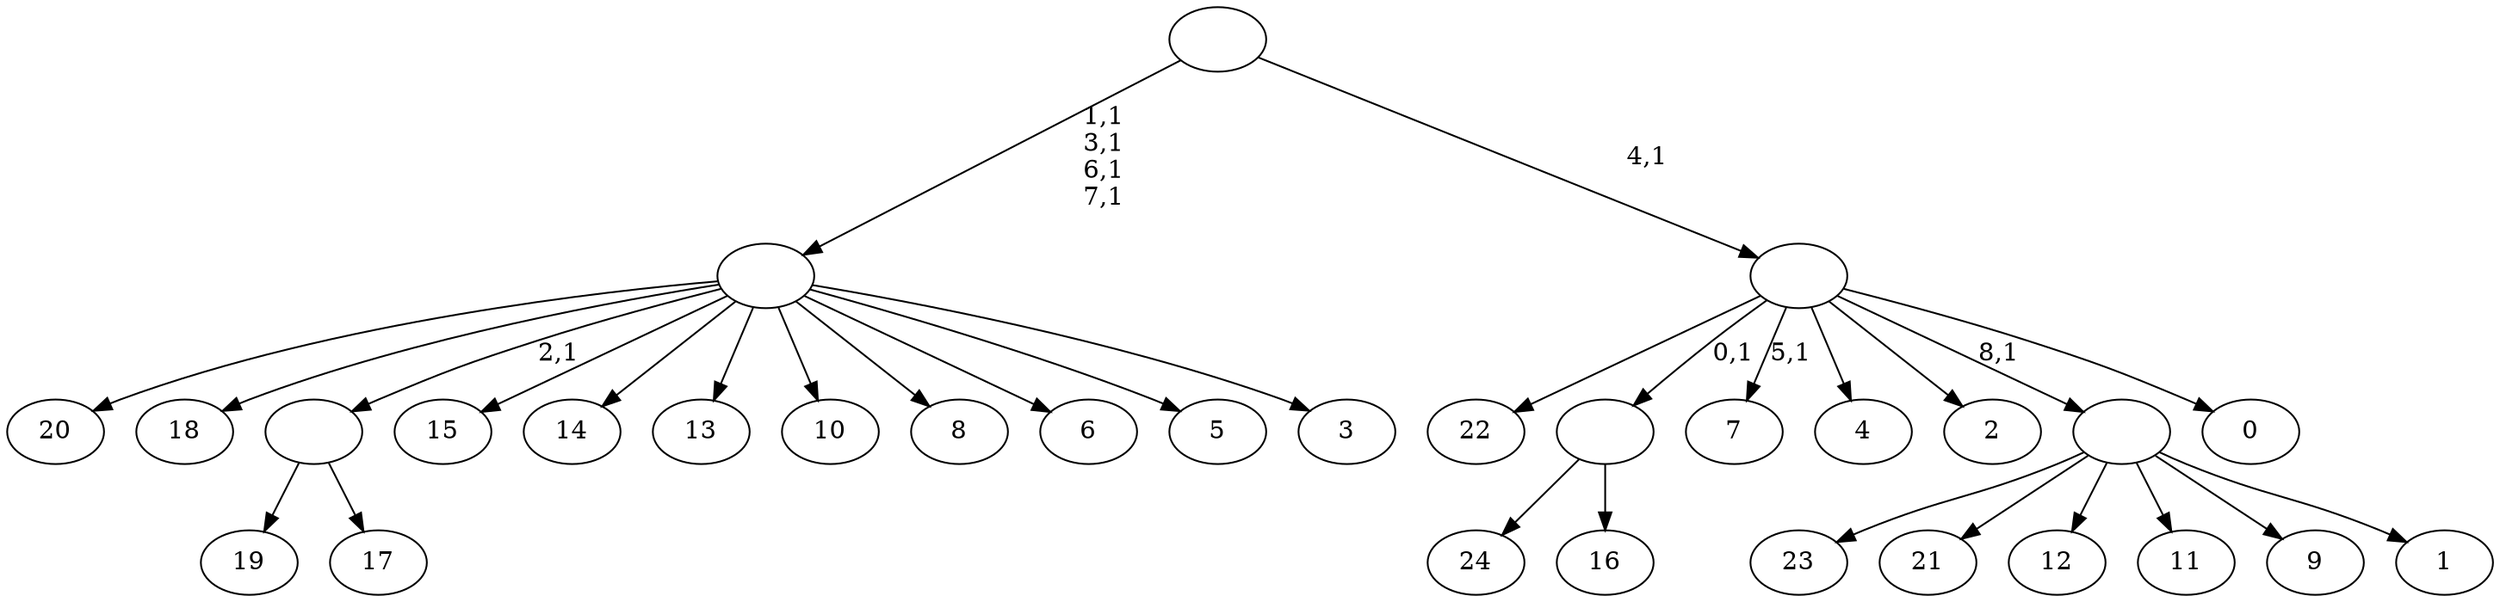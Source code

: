 digraph T {
	34 [label="24"]
	33 [label="23"]
	32 [label="22"]
	31 [label="21"]
	30 [label="20"]
	29 [label="19"]
	28 [label="18"]
	27 [label="17"]
	26 [label=""]
	25 [label="16"]
	24 [label=""]
	23 [label="15"]
	22 [label="14"]
	21 [label="13"]
	20 [label="12"]
	19 [label="11"]
	18 [label="10"]
	17 [label="9"]
	16 [label="8"]
	15 [label="7"]
	13 [label="6"]
	12 [label="5"]
	11 [label="4"]
	10 [label="3"]
	9 [label=""]
	5 [label="2"]
	4 [label="1"]
	3 [label=""]
	2 [label="0"]
	1 [label=""]
	0 [label=""]
	26 -> 29 [label=""]
	26 -> 27 [label=""]
	24 -> 34 [label=""]
	24 -> 25 [label=""]
	9 -> 30 [label=""]
	9 -> 28 [label=""]
	9 -> 26 [label="2,1"]
	9 -> 23 [label=""]
	9 -> 22 [label=""]
	9 -> 21 [label=""]
	9 -> 18 [label=""]
	9 -> 16 [label=""]
	9 -> 13 [label=""]
	9 -> 12 [label=""]
	9 -> 10 [label=""]
	3 -> 33 [label=""]
	3 -> 31 [label=""]
	3 -> 20 [label=""]
	3 -> 19 [label=""]
	3 -> 17 [label=""]
	3 -> 4 [label=""]
	1 -> 15 [label="5,1"]
	1 -> 32 [label=""]
	1 -> 24 [label="0,1"]
	1 -> 11 [label=""]
	1 -> 5 [label=""]
	1 -> 3 [label="8,1"]
	1 -> 2 [label=""]
	0 -> 9 [label="1,1\n3,1\n6,1\n7,1"]
	0 -> 1 [label="4,1"]
}
